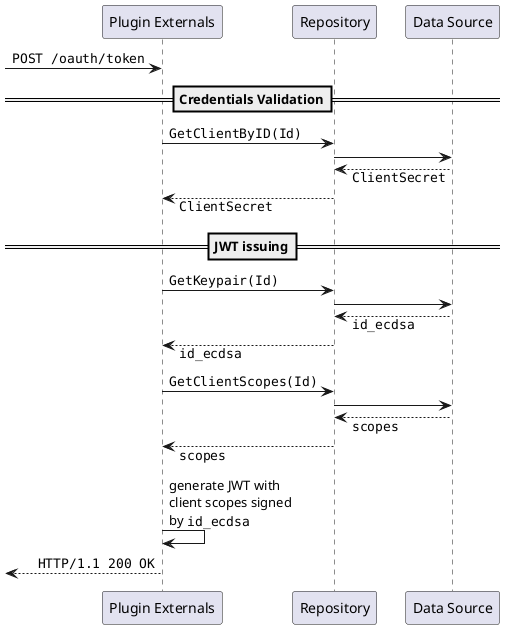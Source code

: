 @startuml

!pragma teoz true

skinparam responseMessageBelowArrow true

participant "Plugin Externals" as app 
participant "Repository"       as repo
participant "Data Source"      as dts

-> app: ""POST /oauth/token""

==Credentials Validation==
app  -> repo: ""GetClientByID(Id)""
repo  -> dts: 
repo <-- dts: ""ClientSecret""
app <-- repo: ""ClientSecret""

==JWT issuing==
app   -> repo: ""GetKeypair(Id)""
repo  -> dts
repo <-- dts: ""id_ecdsa""
app  <-- repo: ""id_ecdsa""

app   -> repo: ""GetClientScopes(Id)""
repo  -> dts
repo <-- dts: ""scopes""
app  <-- repo: ""scopes""

app -> app: generate JWT with\nclient scopes signed\nby ""id_ecdsa""

app -->[: ""HTTP/1.1 200 OK""

@enduml